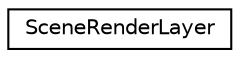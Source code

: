 digraph G
{
  edge [fontname="Helvetica",fontsize="10",labelfontname="Helvetica",labelfontsize="10"];
  node [fontname="Helvetica",fontsize="10",shape=record];
  rankdir=LR;
  Node1 [label="SceneRenderLayer",height=0.2,width=0.4,color="black", fillcolor="white", style="filled",URL="$d1/d51/structSceneRenderLayer.html"];
}
